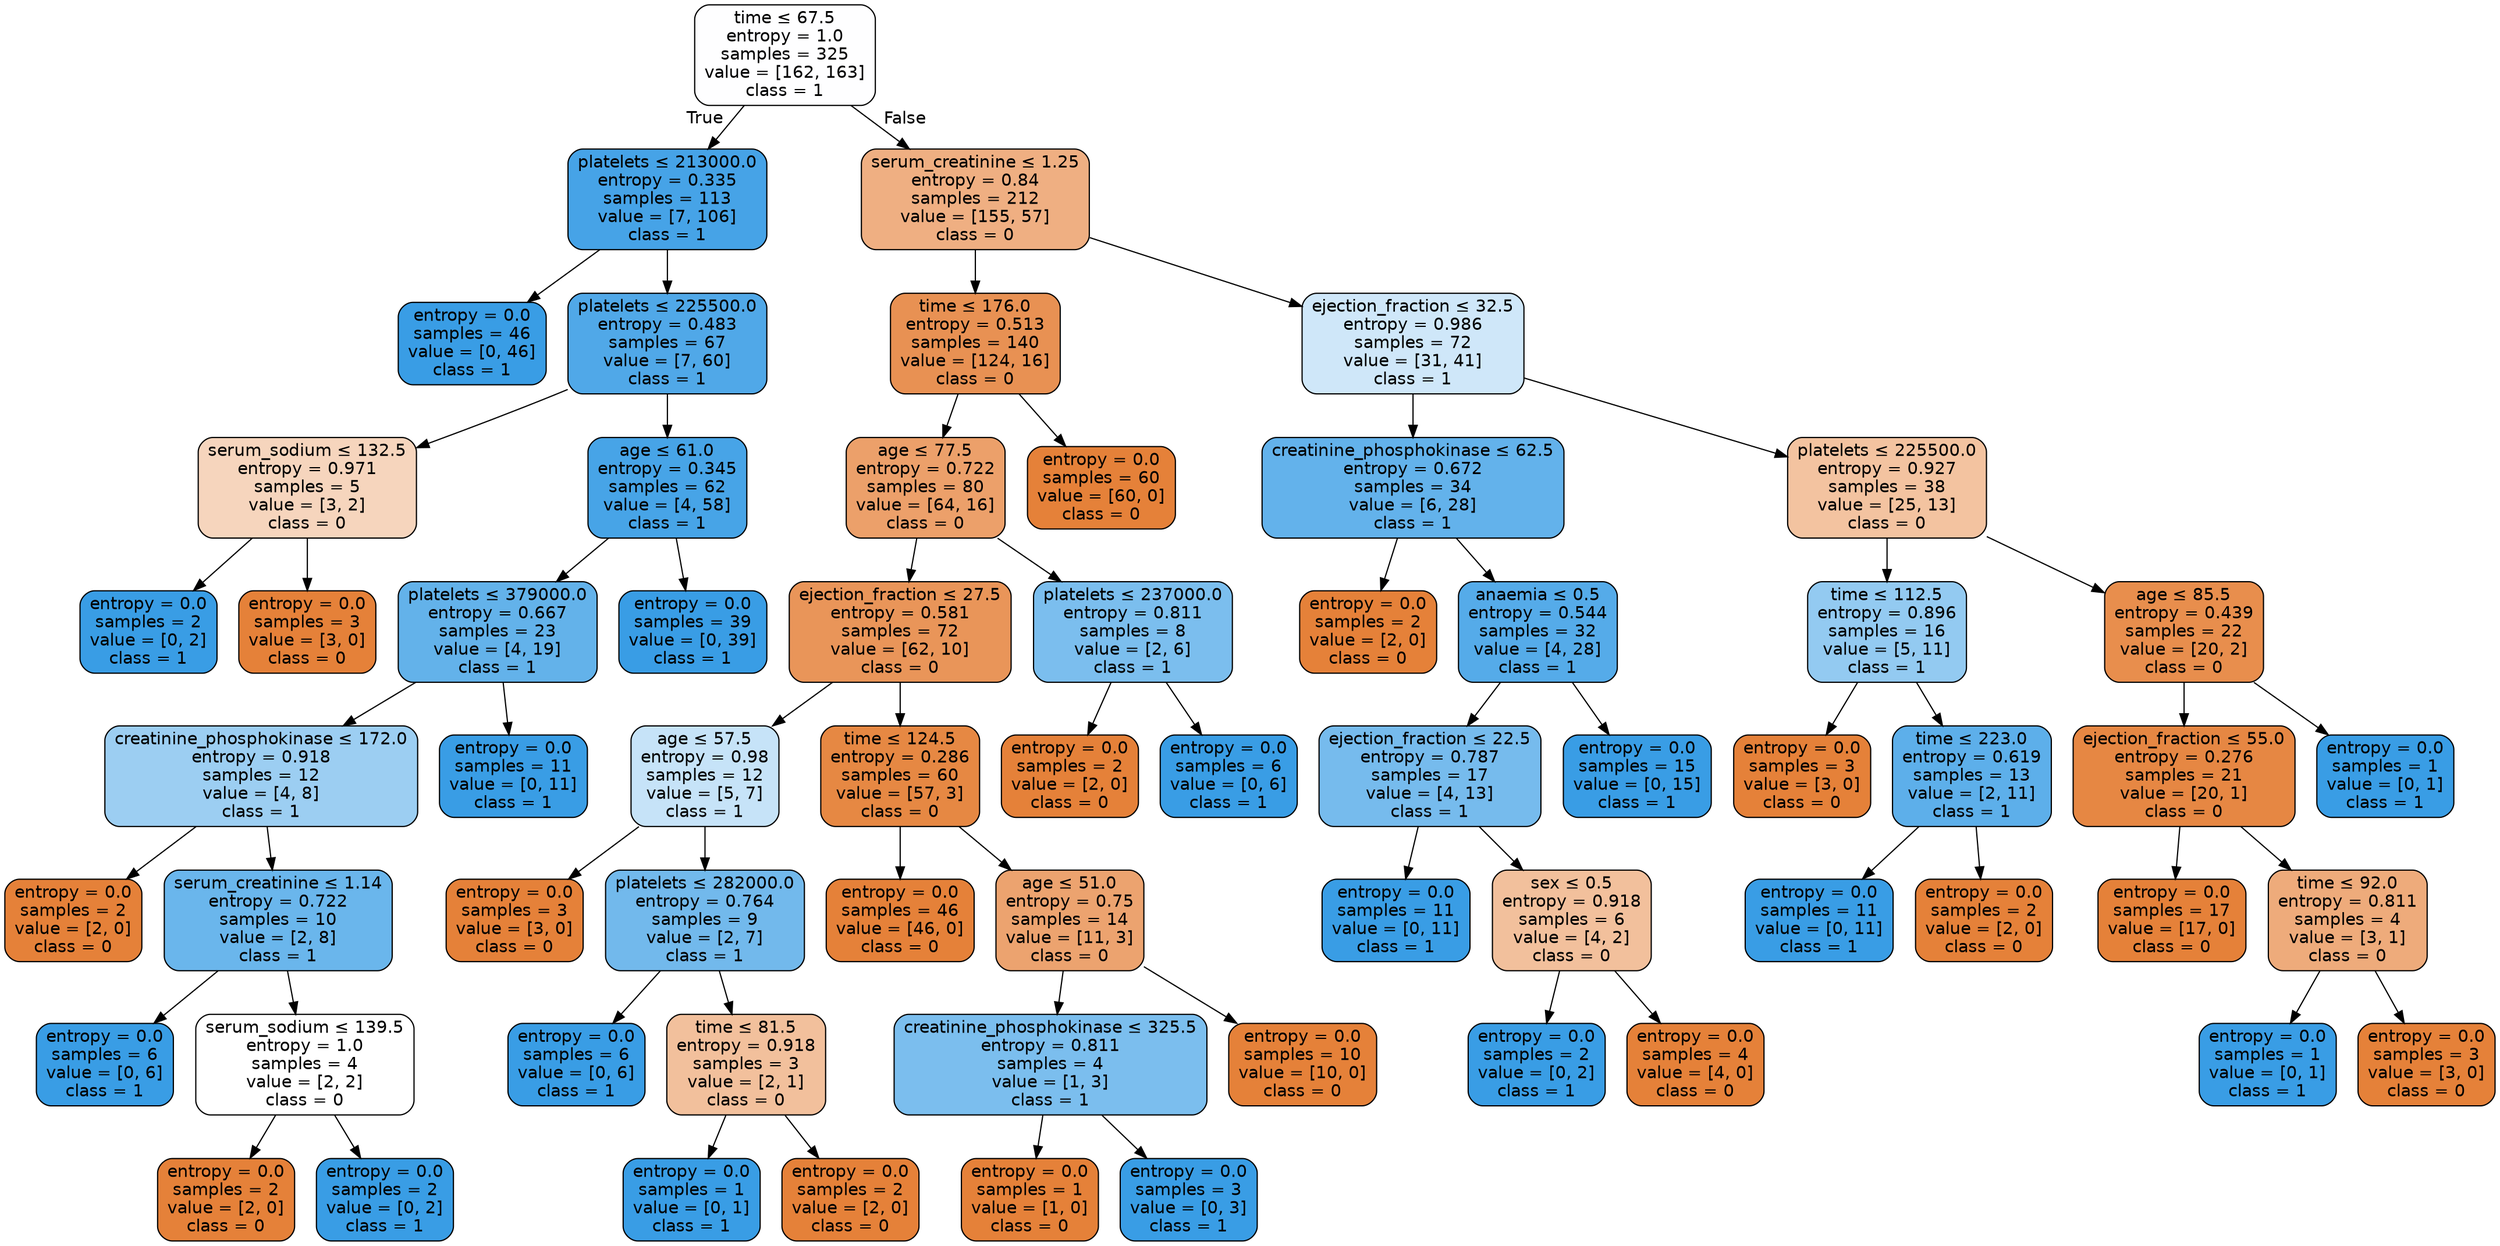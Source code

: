 digraph Tree {
node [shape=box, style="filled, rounded", color="black", fontname=helvetica] ;
edge [fontname=helvetica] ;
0 [label=<time &le; 67.5<br/>entropy = 1.0<br/>samples = 325<br/>value = [162, 163]<br/>class = 1>, fillcolor="#fefeff"] ;
1 [label=<platelets &le; 213000.0<br/>entropy = 0.335<br/>samples = 113<br/>value = [7, 106]<br/>class = 1>, fillcolor="#46a3e7"] ;
0 -> 1 [labeldistance=2.5, labelangle=45, headlabel="True"] ;
2 [label=<entropy = 0.0<br/>samples = 46<br/>value = [0, 46]<br/>class = 1>, fillcolor="#399de5"] ;
1 -> 2 ;
3 [label=<platelets &le; 225500.0<br/>entropy = 0.483<br/>samples = 67<br/>value = [7, 60]<br/>class = 1>, fillcolor="#50a8e8"] ;
1 -> 3 ;
4 [label=<serum_sodium &le; 132.5<br/>entropy = 0.971<br/>samples = 5<br/>value = [3, 2]<br/>class = 0>, fillcolor="#f6d5bd"] ;
3 -> 4 ;
5 [label=<entropy = 0.0<br/>samples = 2<br/>value = [0, 2]<br/>class = 1>, fillcolor="#399de5"] ;
4 -> 5 ;
6 [label=<entropy = 0.0<br/>samples = 3<br/>value = [3, 0]<br/>class = 0>, fillcolor="#e58139"] ;
4 -> 6 ;
7 [label=<age &le; 61.0<br/>entropy = 0.345<br/>samples = 62<br/>value = [4, 58]<br/>class = 1>, fillcolor="#47a4e7"] ;
3 -> 7 ;
8 [label=<platelets &le; 379000.0<br/>entropy = 0.667<br/>samples = 23<br/>value = [4, 19]<br/>class = 1>, fillcolor="#63b2ea"] ;
7 -> 8 ;
9 [label=<creatinine_phosphokinase &le; 172.0<br/>entropy = 0.918<br/>samples = 12<br/>value = [4, 8]<br/>class = 1>, fillcolor="#9ccef2"] ;
8 -> 9 ;
10 [label=<entropy = 0.0<br/>samples = 2<br/>value = [2, 0]<br/>class = 0>, fillcolor="#e58139"] ;
9 -> 10 ;
11 [label=<serum_creatinine &le; 1.14<br/>entropy = 0.722<br/>samples = 10<br/>value = [2, 8]<br/>class = 1>, fillcolor="#6ab6ec"] ;
9 -> 11 ;
12 [label=<entropy = 0.0<br/>samples = 6<br/>value = [0, 6]<br/>class = 1>, fillcolor="#399de5"] ;
11 -> 12 ;
13 [label=<serum_sodium &le; 139.5<br/>entropy = 1.0<br/>samples = 4<br/>value = [2, 2]<br/>class = 0>, fillcolor="#ffffff"] ;
11 -> 13 ;
14 [label=<entropy = 0.0<br/>samples = 2<br/>value = [2, 0]<br/>class = 0>, fillcolor="#e58139"] ;
13 -> 14 ;
15 [label=<entropy = 0.0<br/>samples = 2<br/>value = [0, 2]<br/>class = 1>, fillcolor="#399de5"] ;
13 -> 15 ;
16 [label=<entropy = 0.0<br/>samples = 11<br/>value = [0, 11]<br/>class = 1>, fillcolor="#399de5"] ;
8 -> 16 ;
17 [label=<entropy = 0.0<br/>samples = 39<br/>value = [0, 39]<br/>class = 1>, fillcolor="#399de5"] ;
7 -> 17 ;
18 [label=<serum_creatinine &le; 1.25<br/>entropy = 0.84<br/>samples = 212<br/>value = [155, 57]<br/>class = 0>, fillcolor="#efaf82"] ;
0 -> 18 [labeldistance=2.5, labelangle=-45, headlabel="False"] ;
19 [label=<time &le; 176.0<br/>entropy = 0.513<br/>samples = 140<br/>value = [124, 16]<br/>class = 0>, fillcolor="#e89153"] ;
18 -> 19 ;
20 [label=<age &le; 77.5<br/>entropy = 0.722<br/>samples = 80<br/>value = [64, 16]<br/>class = 0>, fillcolor="#eca06a"] ;
19 -> 20 ;
21 [label=<ejection_fraction &le; 27.5<br/>entropy = 0.581<br/>samples = 72<br/>value = [62, 10]<br/>class = 0>, fillcolor="#e99559"] ;
20 -> 21 ;
22 [label=<age &le; 57.5<br/>entropy = 0.98<br/>samples = 12<br/>value = [5, 7]<br/>class = 1>, fillcolor="#c6e3f8"] ;
21 -> 22 ;
23 [label=<entropy = 0.0<br/>samples = 3<br/>value = [3, 0]<br/>class = 0>, fillcolor="#e58139"] ;
22 -> 23 ;
24 [label=<platelets &le; 282000.0<br/>entropy = 0.764<br/>samples = 9<br/>value = [2, 7]<br/>class = 1>, fillcolor="#72b9ec"] ;
22 -> 24 ;
25 [label=<entropy = 0.0<br/>samples = 6<br/>value = [0, 6]<br/>class = 1>, fillcolor="#399de5"] ;
24 -> 25 ;
26 [label=<time &le; 81.5<br/>entropy = 0.918<br/>samples = 3<br/>value = [2, 1]<br/>class = 0>, fillcolor="#f2c09c"] ;
24 -> 26 ;
27 [label=<entropy = 0.0<br/>samples = 1<br/>value = [0, 1]<br/>class = 1>, fillcolor="#399de5"] ;
26 -> 27 ;
28 [label=<entropy = 0.0<br/>samples = 2<br/>value = [2, 0]<br/>class = 0>, fillcolor="#e58139"] ;
26 -> 28 ;
29 [label=<time &le; 124.5<br/>entropy = 0.286<br/>samples = 60<br/>value = [57, 3]<br/>class = 0>, fillcolor="#e68843"] ;
21 -> 29 ;
30 [label=<entropy = 0.0<br/>samples = 46<br/>value = [46, 0]<br/>class = 0>, fillcolor="#e58139"] ;
29 -> 30 ;
31 [label=<age &le; 51.0<br/>entropy = 0.75<br/>samples = 14<br/>value = [11, 3]<br/>class = 0>, fillcolor="#eca36f"] ;
29 -> 31 ;
32 [label=<creatinine_phosphokinase &le; 325.5<br/>entropy = 0.811<br/>samples = 4<br/>value = [1, 3]<br/>class = 1>, fillcolor="#7bbeee"] ;
31 -> 32 ;
33 [label=<entropy = 0.0<br/>samples = 1<br/>value = [1, 0]<br/>class = 0>, fillcolor="#e58139"] ;
32 -> 33 ;
34 [label=<entropy = 0.0<br/>samples = 3<br/>value = [0, 3]<br/>class = 1>, fillcolor="#399de5"] ;
32 -> 34 ;
35 [label=<entropy = 0.0<br/>samples = 10<br/>value = [10, 0]<br/>class = 0>, fillcolor="#e58139"] ;
31 -> 35 ;
36 [label=<platelets &le; 237000.0<br/>entropy = 0.811<br/>samples = 8<br/>value = [2, 6]<br/>class = 1>, fillcolor="#7bbeee"] ;
20 -> 36 ;
37 [label=<entropy = 0.0<br/>samples = 2<br/>value = [2, 0]<br/>class = 0>, fillcolor="#e58139"] ;
36 -> 37 ;
38 [label=<entropy = 0.0<br/>samples = 6<br/>value = [0, 6]<br/>class = 1>, fillcolor="#399de5"] ;
36 -> 38 ;
39 [label=<entropy = 0.0<br/>samples = 60<br/>value = [60, 0]<br/>class = 0>, fillcolor="#e58139"] ;
19 -> 39 ;
40 [label=<ejection_fraction &le; 32.5<br/>entropy = 0.986<br/>samples = 72<br/>value = [31, 41]<br/>class = 1>, fillcolor="#cfe7f9"] ;
18 -> 40 ;
41 [label=<creatinine_phosphokinase &le; 62.5<br/>entropy = 0.672<br/>samples = 34<br/>value = [6, 28]<br/>class = 1>, fillcolor="#63b2eb"] ;
40 -> 41 ;
42 [label=<entropy = 0.0<br/>samples = 2<br/>value = [2, 0]<br/>class = 0>, fillcolor="#e58139"] ;
41 -> 42 ;
43 [label=<anaemia &le; 0.5<br/>entropy = 0.544<br/>samples = 32<br/>value = [4, 28]<br/>class = 1>, fillcolor="#55abe9"] ;
41 -> 43 ;
44 [label=<ejection_fraction &le; 22.5<br/>entropy = 0.787<br/>samples = 17<br/>value = [4, 13]<br/>class = 1>, fillcolor="#76bbed"] ;
43 -> 44 ;
45 [label=<entropy = 0.0<br/>samples = 11<br/>value = [0, 11]<br/>class = 1>, fillcolor="#399de5"] ;
44 -> 45 ;
46 [label=<sex &le; 0.5<br/>entropy = 0.918<br/>samples = 6<br/>value = [4, 2]<br/>class = 0>, fillcolor="#f2c09c"] ;
44 -> 46 ;
47 [label=<entropy = 0.0<br/>samples = 2<br/>value = [0, 2]<br/>class = 1>, fillcolor="#399de5"] ;
46 -> 47 ;
48 [label=<entropy = 0.0<br/>samples = 4<br/>value = [4, 0]<br/>class = 0>, fillcolor="#e58139"] ;
46 -> 48 ;
49 [label=<entropy = 0.0<br/>samples = 15<br/>value = [0, 15]<br/>class = 1>, fillcolor="#399de5"] ;
43 -> 49 ;
50 [label=<platelets &le; 225500.0<br/>entropy = 0.927<br/>samples = 38<br/>value = [25, 13]<br/>class = 0>, fillcolor="#f3c3a0"] ;
40 -> 50 ;
51 [label=<time &le; 112.5<br/>entropy = 0.896<br/>samples = 16<br/>value = [5, 11]<br/>class = 1>, fillcolor="#93caf1"] ;
50 -> 51 ;
52 [label=<entropy = 0.0<br/>samples = 3<br/>value = [3, 0]<br/>class = 0>, fillcolor="#e58139"] ;
51 -> 52 ;
53 [label=<time &le; 223.0<br/>entropy = 0.619<br/>samples = 13<br/>value = [2, 11]<br/>class = 1>, fillcolor="#5dafea"] ;
51 -> 53 ;
54 [label=<entropy = 0.0<br/>samples = 11<br/>value = [0, 11]<br/>class = 1>, fillcolor="#399de5"] ;
53 -> 54 ;
55 [label=<entropy = 0.0<br/>samples = 2<br/>value = [2, 0]<br/>class = 0>, fillcolor="#e58139"] ;
53 -> 55 ;
56 [label=<age &le; 85.5<br/>entropy = 0.439<br/>samples = 22<br/>value = [20, 2]<br/>class = 0>, fillcolor="#e88e4d"] ;
50 -> 56 ;
57 [label=<ejection_fraction &le; 55.0<br/>entropy = 0.276<br/>samples = 21<br/>value = [20, 1]<br/>class = 0>, fillcolor="#e68743"] ;
56 -> 57 ;
58 [label=<entropy = 0.0<br/>samples = 17<br/>value = [17, 0]<br/>class = 0>, fillcolor="#e58139"] ;
57 -> 58 ;
59 [label=<time &le; 92.0<br/>entropy = 0.811<br/>samples = 4<br/>value = [3, 1]<br/>class = 0>, fillcolor="#eeab7b"] ;
57 -> 59 ;
60 [label=<entropy = 0.0<br/>samples = 1<br/>value = [0, 1]<br/>class = 1>, fillcolor="#399de5"] ;
59 -> 60 ;
61 [label=<entropy = 0.0<br/>samples = 3<br/>value = [3, 0]<br/>class = 0>, fillcolor="#e58139"] ;
59 -> 61 ;
62 [label=<entropy = 0.0<br/>samples = 1<br/>value = [0, 1]<br/>class = 1>, fillcolor="#399de5"] ;
56 -> 62 ;
}